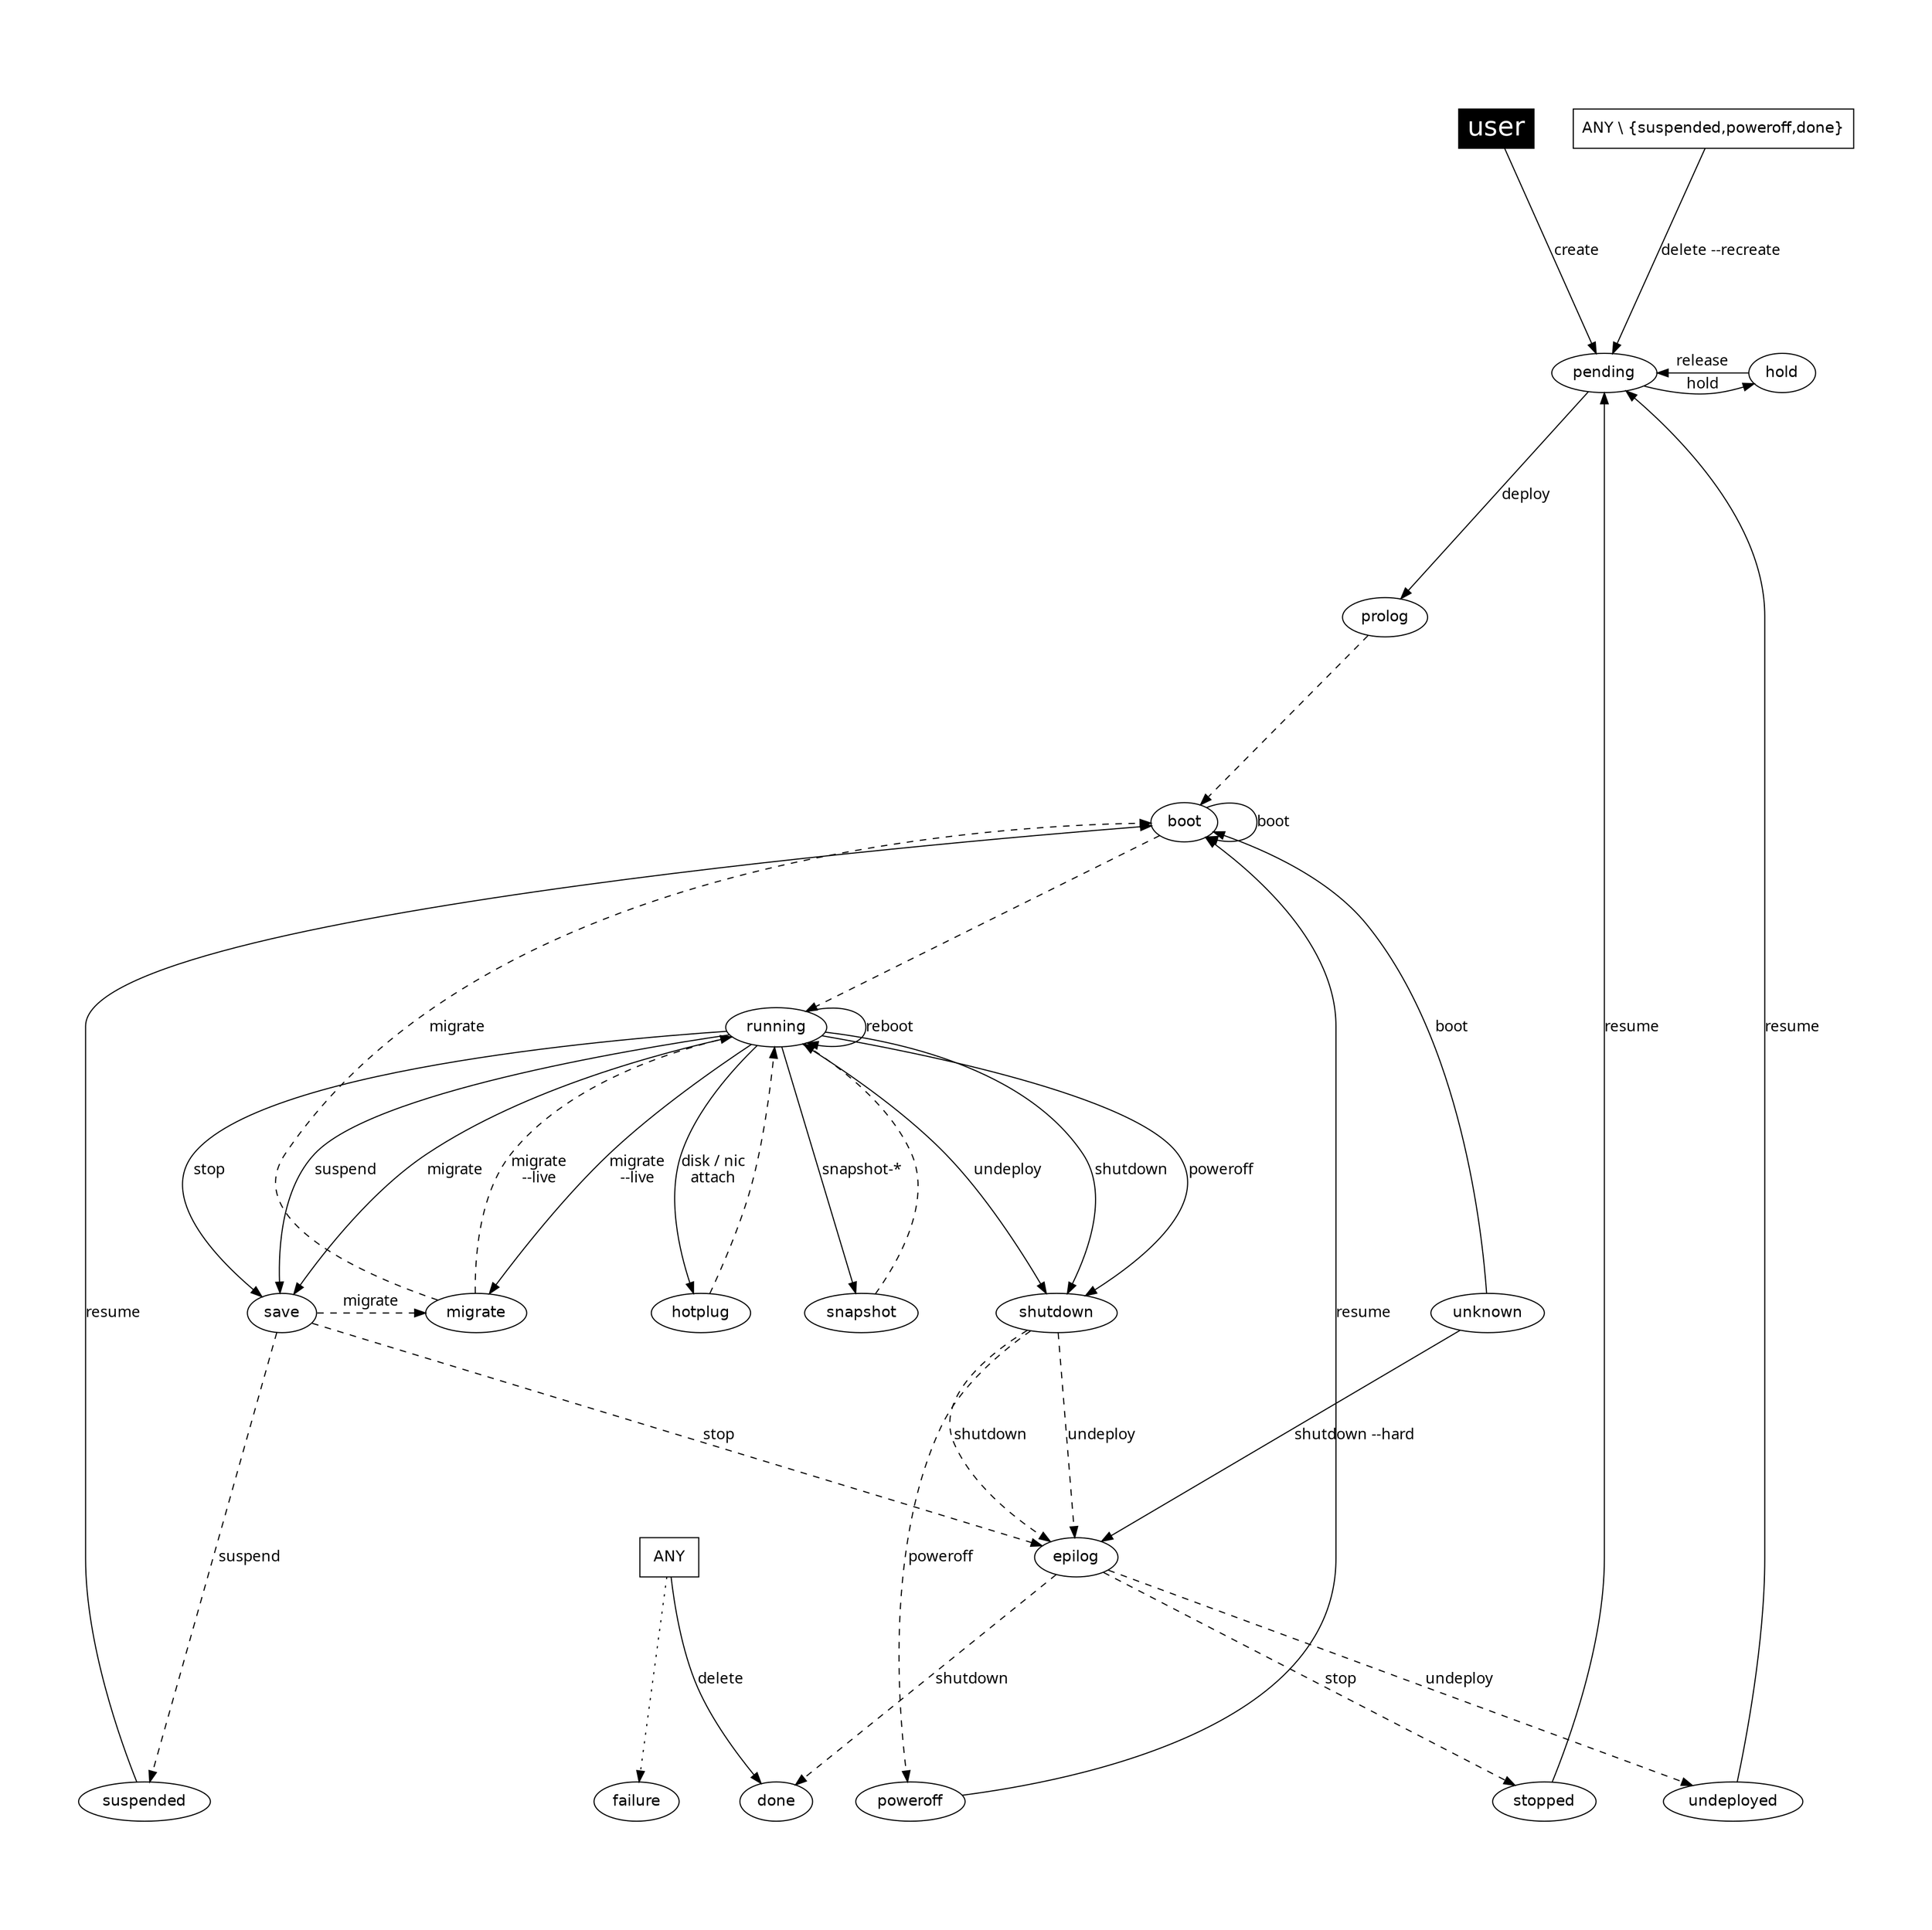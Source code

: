

digraph OpenNebula {
    graph [
        nodesep= 0.5,
        ratio=1,
        pad=1,
    ];

    node [fontname="Helvetica"];
    edge [fontname="Menlo"];
    
    user [
        fillcolor="black",
        style="filled", shape="box",
        fontcolor="white", fontsize= "24.0"];

    ANY [ shape="box" ];
    "ANY \\ {suspended,poweroff,done}" [ shape="box" ];

    subgraph { rank = min; user}
    subgraph { rank = same; pending; hold; color="white"}
#    subgraph { rank = same; prolog; boot; color="white" }
    subgraph { rank = same; migrate; save; shutdown; unknown; hotplug; snapshot;
        color="white" }
    subgraph { rank = max; suspended; done; failure; stopped; poweroff; undeployed; color="white" }

#   create
    user -> pending [label="create"];

#   deploy
    pending     -> prolog [label="deploy"];
    prolog      -> boot [style="dashed"];
    boot        -> running [style="dashed"];

#   shutdown
    running     -> shutdown [label="shutdown"];
    shutdown    -> epilog [label="shutdown", style="dashed"];
    epilog      -> done [label="shutdown", style="dashed"];
    unknown     -> epilog [label="shutdown --hard"];

#   poweroff
    running     -> shutdown [label="poweroff"];
    shutdown    -> poweroff [label="poweroff", style="dashed"];

#   livemigrate
    running     -> migrate [label="migrate\n--live"];
    migrate     -> running [label="migrate\n--live", style="dashed"];

#   migrate
    running     -> save [label="migrate"];
    save        -> migrate [label="migrate", style="dashed"];
    migrate     -> boot [label="migrate", style="dashed"];

#   hold
    pending     -> hold [label="hold"];

#   release
    hold        -> pending [label="release"];

#   stop
    running     -> save [label="stop"];
    save        -> epilog [label="stop", style="dashed"];
    epilog      -> stopped [label="stop", style="dashed"];

#   undeploy
    running     -> shutdown [label="undeploy"];
    shutdown    -> epilog [label="undeploy", style="dashed"];
    epilog      -> undeployed [label="undeploy", style="dashed"];

#   suspend
    running     -> save [label="suspend"];
    save        -> suspended [label="suspend", style="dashed"];

#   resume
    stopped     -> pending [label="resume"];
    undeployed  -> pending [label="resume"];
    suspended   -> boot [label="resume"];
    poweroff    -> boot [label="resume"];

#   delete
    ANY         -> done [label="delete"];

#   restart
    unknown     -> boot [label="boot"];
    boot        -> boot [label="boot"];

#   reboot
    running     -> running [label="reboot"];

#   disk-attach nic-attach
#    running     -> hotplug [label="disk / nic -\n attach / detach"]
    running     -> hotplug [label="disk / nic\nattach"]
    hotplug     -> running [style="dashed"];

#   snapshot
    running     -> snapshot [label="snapshot-*"]
    snapshot    -> running [style="dashed"];

#   resubmit
    "ANY \\ {suspended,poweroff,done}" -> pending [label="delete --recreate"];

#   failures and misc.
    ANY         -> failure [style="dotted"];
}
